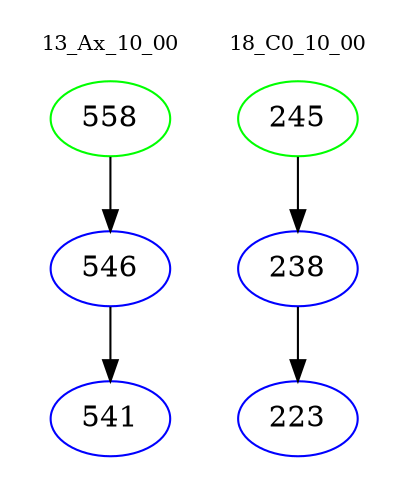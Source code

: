 digraph{
subgraph cluster_0 {
color = white
label = "13_Ax_10_00";
fontsize=10;
T0_558 [label="558", color="green"]
T0_558 -> T0_546 [color="black"]
T0_546 [label="546", color="blue"]
T0_546 -> T0_541 [color="black"]
T0_541 [label="541", color="blue"]
}
subgraph cluster_1 {
color = white
label = "18_C0_10_00";
fontsize=10;
T1_245 [label="245", color="green"]
T1_245 -> T1_238 [color="black"]
T1_238 [label="238", color="blue"]
T1_238 -> T1_223 [color="black"]
T1_223 [label="223", color="blue"]
}
}
